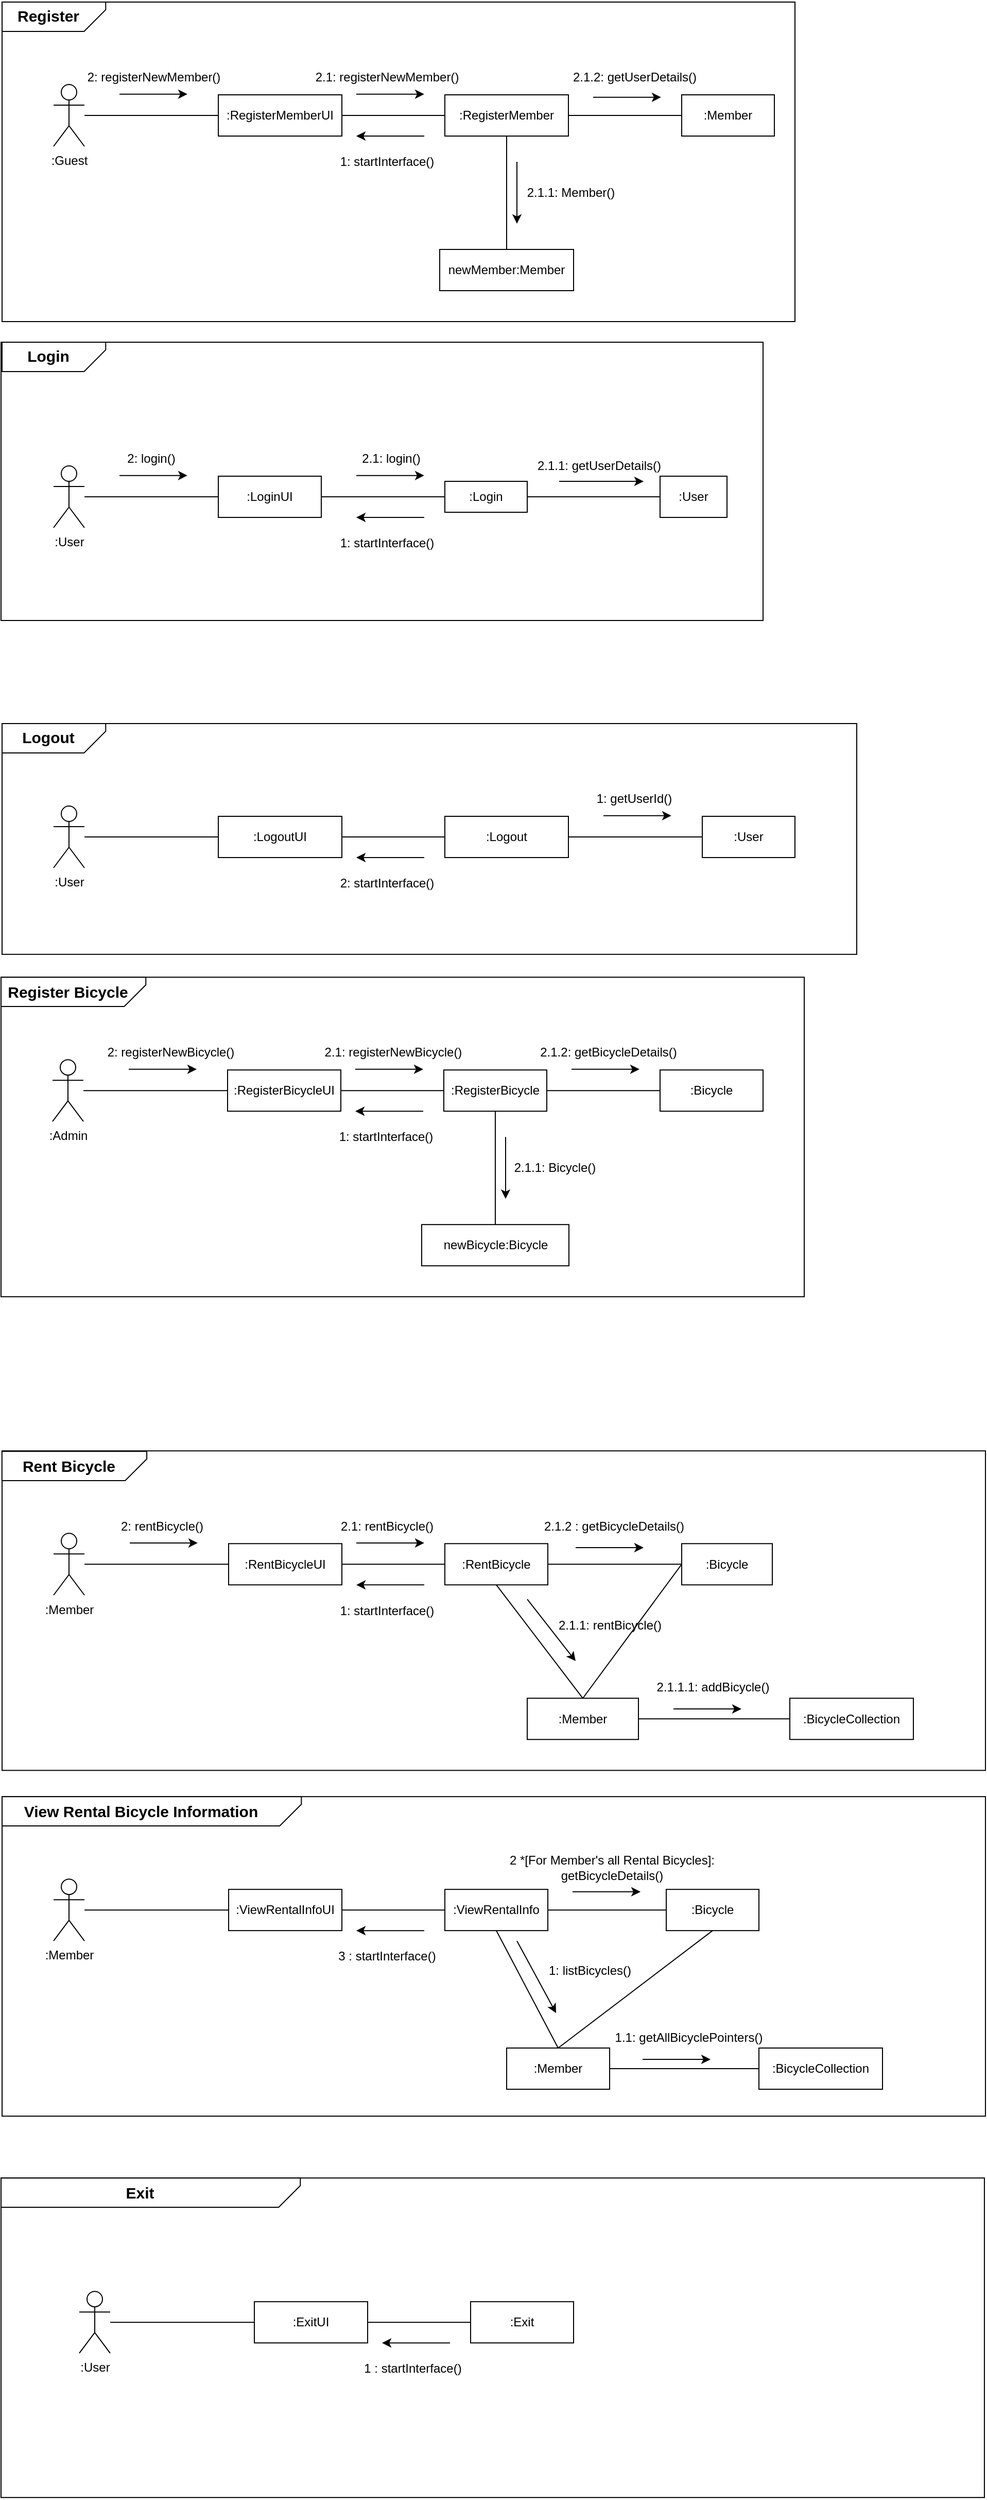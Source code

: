 <mxfile version="26.2.15">
  <diagram name="페이지-1" id="n28g4y-OUyf410SFKT3C">
    <mxGraphModel dx="1143" dy="706" grid="1" gridSize="10" guides="1" tooltips="1" connect="1" arrows="1" fold="1" page="1" pageScale="1" pageWidth="1000" pageHeight="700" math="0" shadow="0">
      <root>
        <mxCell id="0" />
        <mxCell id="1" parent="0" />
        <mxCell id="VfWwHx3MwapYfcLZFJRd-1" value="" style="rounded=0;whiteSpace=wrap;html=1;" parent="1" vertex="1">
          <mxGeometry x="15.01" y="10" width="770" height="310" as="geometry" />
        </mxCell>
        <mxCell id="VfWwHx3MwapYfcLZFJRd-2" value=":Guest" style="shape=umlActor;verticalLabelPosition=bottom;verticalAlign=top;html=1;outlineConnect=0;" parent="1" vertex="1">
          <mxGeometry x="65.01" y="90" width="30" height="60" as="geometry" />
        </mxCell>
        <mxCell id="VfWwHx3MwapYfcLZFJRd-3" value=":RegisterMemberUI" style="rounded=0;whiteSpace=wrap;html=1;" parent="1" vertex="1">
          <mxGeometry x="225.01" y="100" width="120" height="40" as="geometry" />
        </mxCell>
        <mxCell id="VfWwHx3MwapYfcLZFJRd-4" value=":RegisterMember" style="rounded=0;whiteSpace=wrap;html=1;" parent="1" vertex="1">
          <mxGeometry x="445.01" y="100" width="120" height="40" as="geometry" />
        </mxCell>
        <mxCell id="VfWwHx3MwapYfcLZFJRd-5" value="" style="endArrow=none;html=1;rounded=0;exitX=1;exitY=0.5;exitDx=0;exitDy=0;entryX=0;entryY=0.5;entryDx=0;entryDy=0;" parent="1" source="VfWwHx3MwapYfcLZFJRd-3" target="VfWwHx3MwapYfcLZFJRd-4" edge="1">
          <mxGeometry width="50" height="50" relative="1" as="geometry">
            <mxPoint x="385.01" y="170" as="sourcePoint" />
            <mxPoint x="435.01" y="120" as="targetPoint" />
          </mxGeometry>
        </mxCell>
        <mxCell id="VfWwHx3MwapYfcLZFJRd-6" value="" style="endArrow=none;html=1;rounded=0;entryX=0;entryY=0.5;entryDx=0;entryDy=0;" parent="1" source="VfWwHx3MwapYfcLZFJRd-2" target="VfWwHx3MwapYfcLZFJRd-3" edge="1">
          <mxGeometry width="50" height="50" relative="1" as="geometry">
            <mxPoint x="385.01" y="170" as="sourcePoint" />
            <mxPoint x="435.01" y="120" as="targetPoint" />
          </mxGeometry>
        </mxCell>
        <mxCell id="VfWwHx3MwapYfcLZFJRd-7" value=":Member" style="rounded=0;whiteSpace=wrap;html=1;" parent="1" vertex="1">
          <mxGeometry x="675.01" y="100" width="90" height="40" as="geometry" />
        </mxCell>
        <mxCell id="VfWwHx3MwapYfcLZFJRd-8" value="" style="endArrow=none;html=1;rounded=0;entryX=0.5;entryY=1;entryDx=0;entryDy=0;exitX=0.5;exitY=0;exitDx=0;exitDy=0;" parent="1" source="VfWwHx3MwapYfcLZFJRd-14" target="VfWwHx3MwapYfcLZFJRd-4" edge="1">
          <mxGeometry width="50" height="50" relative="1" as="geometry">
            <mxPoint x="615.01" y="250" as="sourcePoint" />
            <mxPoint x="445.01" y="120" as="targetPoint" />
          </mxGeometry>
        </mxCell>
        <mxCell id="VfWwHx3MwapYfcLZFJRd-9" value="" style="endArrow=classic;html=1;rounded=0;" parent="1" edge="1">
          <mxGeometry width="50" height="50" relative="1" as="geometry">
            <mxPoint x="425.01" y="140" as="sourcePoint" />
            <mxPoint x="359.01" y="140" as="targetPoint" />
          </mxGeometry>
        </mxCell>
        <mxCell id="VfWwHx3MwapYfcLZFJRd-10" value="" style="group" parent="1" vertex="1" connectable="0">
          <mxGeometry x="15.015" y="30.005" width="167.5" height="82.82" as="geometry" />
        </mxCell>
        <mxCell id="VfWwHx3MwapYfcLZFJRd-11" value="" style="shape=card;whiteSpace=wrap;html=1;rotation=90;direction=south;size=21;" parent="VfWwHx3MwapYfcLZFJRd-10" vertex="1">
          <mxGeometry x="36.09" y="-56.09" width="28.44" height="100.64" as="geometry" />
        </mxCell>
        <mxCell id="VfWwHx3MwapYfcLZFJRd-12" value="&lt;font style=&quot;font-size: 15px;&quot;&gt;&lt;b&gt;Register&lt;/b&gt;&lt;/font&gt;" style="text;html=1;align=center;verticalAlign=middle;whiteSpace=wrap;rounded=0;" parent="VfWwHx3MwapYfcLZFJRd-10" vertex="1">
          <mxGeometry x="0.005" y="-21.995" width="90" height="30" as="geometry" />
        </mxCell>
        <mxCell id="VfWwHx3MwapYfcLZFJRd-13" value="1: startInterface()" style="text;html=1;align=center;verticalAlign=middle;whiteSpace=wrap;rounded=0;" parent="1" vertex="1">
          <mxGeometry x="329.01" y="150" width="120" height="30" as="geometry" />
        </mxCell>
        <mxCell id="VfWwHx3MwapYfcLZFJRd-14" value="newMember:Member" style="rounded=0;whiteSpace=wrap;html=1;" parent="1" vertex="1">
          <mxGeometry x="440.01" y="250" width="130" height="40" as="geometry" />
        </mxCell>
        <mxCell id="VfWwHx3MwapYfcLZFJRd-15" value="" style="endArrow=classic;html=1;rounded=0;" parent="1" edge="1">
          <mxGeometry width="50" height="50" relative="1" as="geometry">
            <mxPoint x="359.01" y="99.33" as="sourcePoint" />
            <mxPoint x="425.01" y="99.33" as="targetPoint" />
          </mxGeometry>
        </mxCell>
        <mxCell id="VfWwHx3MwapYfcLZFJRd-16" value="" style="endArrow=classic;html=1;rounded=0;" parent="1" edge="1">
          <mxGeometry width="50" height="50" relative="1" as="geometry">
            <mxPoint x="129.01" y="99.33" as="sourcePoint" />
            <mxPoint x="195.01" y="99.33" as="targetPoint" />
          </mxGeometry>
        </mxCell>
        <mxCell id="VfWwHx3MwapYfcLZFJRd-17" value="2: registerNewMember()" style="text;html=1;align=center;verticalAlign=middle;whiteSpace=wrap;rounded=0;" parent="1" vertex="1">
          <mxGeometry x="95.01" y="68" width="134.99" height="30" as="geometry" />
        </mxCell>
        <mxCell id="VfWwHx3MwapYfcLZFJRd-18" value="2.1.1: Member()" style="text;html=1;align=center;verticalAlign=middle;whiteSpace=wrap;rounded=0;" parent="1" vertex="1">
          <mxGeometry x="505.01" y="180" width="125" height="30" as="geometry" />
        </mxCell>
        <mxCell id="VfWwHx3MwapYfcLZFJRd-19" value="2.1: registerNewMember()" style="text;html=1;align=center;verticalAlign=middle;whiteSpace=wrap;rounded=0;" parent="1" vertex="1">
          <mxGeometry x="316.01" y="68" width="146" height="30" as="geometry" />
        </mxCell>
        <mxCell id="VfWwHx3MwapYfcLZFJRd-20" value="" style="endArrow=classic;html=1;rounded=0;" parent="1" edge="1">
          <mxGeometry width="50" height="50" relative="1" as="geometry">
            <mxPoint x="515.01" y="165" as="sourcePoint" />
            <mxPoint x="515.01" y="225" as="targetPoint" />
          </mxGeometry>
        </mxCell>
        <mxCell id="VfWwHx3MwapYfcLZFJRd-21" value="" style="endArrow=none;html=1;rounded=0;entryX=0;entryY=0.5;entryDx=0;entryDy=0;exitX=1;exitY=0.5;exitDx=0;exitDy=0;" parent="1" source="VfWwHx3MwapYfcLZFJRd-4" target="VfWwHx3MwapYfcLZFJRd-7" edge="1">
          <mxGeometry width="50" height="50" relative="1" as="geometry">
            <mxPoint x="565.01" y="140" as="sourcePoint" />
            <mxPoint x="615.01" y="90" as="targetPoint" />
          </mxGeometry>
        </mxCell>
        <mxCell id="VfWwHx3MwapYfcLZFJRd-22" value="" style="endArrow=classic;html=1;rounded=0;" parent="1" edge="1">
          <mxGeometry width="50" height="50" relative="1" as="geometry">
            <mxPoint x="589.01" y="102.33" as="sourcePoint" />
            <mxPoint x="655.01" y="102.33" as="targetPoint" />
          </mxGeometry>
        </mxCell>
        <mxCell id="VfWwHx3MwapYfcLZFJRd-23" value="2.1.2: getUserDetails()" style="text;html=1;align=center;verticalAlign=middle;whiteSpace=wrap;rounded=0;" parent="1" vertex="1">
          <mxGeometry x="535.01" y="68" width="189" height="30" as="geometry" />
        </mxCell>
        <mxCell id="VfWwHx3MwapYfcLZFJRd-24" value="" style="rounded=0;whiteSpace=wrap;html=1;" parent="1" vertex="1">
          <mxGeometry x="14" y="340" width="740" height="270" as="geometry" />
        </mxCell>
        <mxCell id="VfWwHx3MwapYfcLZFJRd-25" value=":User" style="shape=umlActor;verticalLabelPosition=bottom;verticalAlign=top;html=1;outlineConnect=0;" parent="1" vertex="1">
          <mxGeometry x="65" y="459.995" width="30" height="60" as="geometry" />
        </mxCell>
        <mxCell id="VfWwHx3MwapYfcLZFJRd-26" value=":Login&lt;span style=&quot;background-color: transparent; color: light-dark(rgb(0, 0, 0), rgb(255, 255, 255));&quot;&gt;UI&lt;/span&gt;" style="rounded=0;whiteSpace=wrap;html=1;" parent="1" vertex="1">
          <mxGeometry x="225" y="470" width="100" height="40" as="geometry" />
        </mxCell>
        <mxCell id="VfWwHx3MwapYfcLZFJRd-27" value=":Login" style="rounded=0;whiteSpace=wrap;html=1;" parent="1" vertex="1">
          <mxGeometry x="445" y="475" width="80" height="30" as="geometry" />
        </mxCell>
        <mxCell id="VfWwHx3MwapYfcLZFJRd-28" value="" style="endArrow=none;html=1;rounded=0;exitX=1;exitY=0.5;exitDx=0;exitDy=0;entryX=0;entryY=0.5;entryDx=0;entryDy=0;" parent="1" source="VfWwHx3MwapYfcLZFJRd-26" target="VfWwHx3MwapYfcLZFJRd-27" edge="1">
          <mxGeometry width="50" height="50" relative="1" as="geometry">
            <mxPoint x="385" y="539.995" as="sourcePoint" />
            <mxPoint x="435" y="489.995" as="targetPoint" />
          </mxGeometry>
        </mxCell>
        <mxCell id="VfWwHx3MwapYfcLZFJRd-29" value="" style="endArrow=none;html=1;rounded=0;entryX=0;entryY=0.5;entryDx=0;entryDy=0;" parent="1" source="VfWwHx3MwapYfcLZFJRd-25" target="VfWwHx3MwapYfcLZFJRd-26" edge="1">
          <mxGeometry width="50" height="50" relative="1" as="geometry">
            <mxPoint x="385" y="539.995" as="sourcePoint" />
            <mxPoint x="435" y="489.995" as="targetPoint" />
          </mxGeometry>
        </mxCell>
        <mxCell id="VfWwHx3MwapYfcLZFJRd-30" value="" style="endArrow=none;html=1;rounded=0;entryX=1;entryY=0.5;entryDx=0;entryDy=0;exitX=0;exitY=0.5;exitDx=0;exitDy=0;" parent="1" source="VfWwHx3MwapYfcLZFJRd-40" target="VfWwHx3MwapYfcLZFJRd-27" edge="1">
          <mxGeometry width="50" height="50" relative="1" as="geometry">
            <mxPoint x="665" y="490.005" as="sourcePoint" />
            <mxPoint x="445" y="489.995" as="targetPoint" />
          </mxGeometry>
        </mxCell>
        <mxCell id="VfWwHx3MwapYfcLZFJRd-31" value="" style="endArrow=classic;html=1;rounded=0;" parent="1" edge="1">
          <mxGeometry width="50" height="50" relative="1" as="geometry">
            <mxPoint x="425" y="509.995" as="sourcePoint" />
            <mxPoint x="359" y="509.995" as="targetPoint" />
          </mxGeometry>
        </mxCell>
        <mxCell id="VfWwHx3MwapYfcLZFJRd-32" value="" style="group" parent="1" vertex="1" connectable="0">
          <mxGeometry x="15.005" y="400" width="167.5" height="82.82" as="geometry" />
        </mxCell>
        <mxCell id="VfWwHx3MwapYfcLZFJRd-33" value="" style="shape=card;whiteSpace=wrap;html=1;rotation=90;direction=south;size=21;" parent="VfWwHx3MwapYfcLZFJRd-32" vertex="1">
          <mxGeometry x="36.09" y="-96.09" width="28.44" height="100.64" as="geometry" />
        </mxCell>
        <mxCell id="VfWwHx3MwapYfcLZFJRd-34" value="&lt;font style=&quot;font-size: 15px;&quot;&gt;&lt;b&gt;Login&lt;/b&gt;&lt;/font&gt;" style="text;html=1;align=center;verticalAlign=middle;whiteSpace=wrap;rounded=0;" parent="VfWwHx3MwapYfcLZFJRd-32" vertex="1">
          <mxGeometry x="0.005" y="-61.995" width="90" height="30" as="geometry" />
        </mxCell>
        <mxCell id="VfWwHx3MwapYfcLZFJRd-35" value="1: startInterface()" style="text;html=1;align=center;verticalAlign=middle;whiteSpace=wrap;rounded=0;" parent="1" vertex="1">
          <mxGeometry x="329" y="519.995" width="120" height="30" as="geometry" />
        </mxCell>
        <mxCell id="VfWwHx3MwapYfcLZFJRd-36" value="" style="endArrow=classic;html=1;rounded=0;" parent="1" edge="1">
          <mxGeometry width="50" height="50" relative="1" as="geometry">
            <mxPoint x="359" y="469.325" as="sourcePoint" />
            <mxPoint x="425" y="469.325" as="targetPoint" />
          </mxGeometry>
        </mxCell>
        <mxCell id="VfWwHx3MwapYfcLZFJRd-37" value="" style="endArrow=classic;html=1;rounded=0;" parent="1" edge="1">
          <mxGeometry width="50" height="50" relative="1" as="geometry">
            <mxPoint x="129" y="469.325" as="sourcePoint" />
            <mxPoint x="195" y="469.325" as="targetPoint" />
          </mxGeometry>
        </mxCell>
        <mxCell id="VfWwHx3MwapYfcLZFJRd-38" value="2: login&lt;span style=&quot;background-color: transparent; color: light-dark(rgb(0, 0, 0), rgb(255, 255, 255));&quot;&gt;()&lt;/span&gt;" style="text;html=1;align=center;verticalAlign=middle;whiteSpace=wrap;rounded=0;" parent="1" vertex="1">
          <mxGeometry x="95" y="437.995" width="130" height="30" as="geometry" />
        </mxCell>
        <mxCell id="VfWwHx3MwapYfcLZFJRd-39" value="2.1: login()" style="text;html=1;align=center;verticalAlign=middle;whiteSpace=wrap;rounded=0;" parent="1" vertex="1">
          <mxGeometry x="320" y="437.995" width="146" height="30" as="geometry" />
        </mxCell>
        <mxCell id="VfWwHx3MwapYfcLZFJRd-40" value=":User" style="rounded=0;whiteSpace=wrap;html=1;" parent="1" vertex="1">
          <mxGeometry x="654" y="470.01" width="65" height="40" as="geometry" />
        </mxCell>
        <mxCell id="VfWwHx3MwapYfcLZFJRd-41" value="" style="endArrow=classic;html=1;rounded=0;" parent="1" edge="1">
          <mxGeometry width="50" height="50" relative="1" as="geometry">
            <mxPoint x="556" y="475" as="sourcePoint" />
            <mxPoint x="638" y="475" as="targetPoint" />
          </mxGeometry>
        </mxCell>
        <mxCell id="VfWwHx3MwapYfcLZFJRd-42" value="2.1.1: getUserDetails()" style="text;html=1;align=center;verticalAlign=middle;whiteSpace=wrap;rounded=0;" parent="1" vertex="1">
          <mxGeometry x="525" y="445" width="140" height="30" as="geometry" />
        </mxCell>
        <mxCell id="VfWwHx3MwapYfcLZFJRd-43" value="" style="rounded=0;whiteSpace=wrap;html=1;" parent="1" vertex="1">
          <mxGeometry x="15" y="710" width="830" height="223.91" as="geometry" />
        </mxCell>
        <mxCell id="VfWwHx3MwapYfcLZFJRd-44" value=":User" style="shape=umlActor;verticalLabelPosition=bottom;verticalAlign=top;html=1;outlineConnect=0;" parent="1" vertex="1">
          <mxGeometry x="65" y="789.995" width="30" height="60" as="geometry" />
        </mxCell>
        <mxCell id="VfWwHx3MwapYfcLZFJRd-45" value=":LogoutUI" style="rounded=0;whiteSpace=wrap;html=1;" parent="1" vertex="1">
          <mxGeometry x="225" y="799.995" width="120" height="40" as="geometry" />
        </mxCell>
        <mxCell id="VfWwHx3MwapYfcLZFJRd-46" value=":Logout" style="rounded=0;whiteSpace=wrap;html=1;" parent="1" vertex="1">
          <mxGeometry x="445" y="799.995" width="120" height="40" as="geometry" />
        </mxCell>
        <mxCell id="VfWwHx3MwapYfcLZFJRd-47" value="" style="endArrow=none;html=1;rounded=0;exitX=1;exitY=0.5;exitDx=0;exitDy=0;entryX=0;entryY=0.5;entryDx=0;entryDy=0;" parent="1" source="VfWwHx3MwapYfcLZFJRd-45" target="VfWwHx3MwapYfcLZFJRd-46" edge="1">
          <mxGeometry width="50" height="50" relative="1" as="geometry">
            <mxPoint x="385" y="869.995" as="sourcePoint" />
            <mxPoint x="435" y="819.995" as="targetPoint" />
          </mxGeometry>
        </mxCell>
        <mxCell id="VfWwHx3MwapYfcLZFJRd-48" value="" style="endArrow=none;html=1;rounded=0;entryX=0;entryY=0.5;entryDx=0;entryDy=0;" parent="1" source="VfWwHx3MwapYfcLZFJRd-44" target="VfWwHx3MwapYfcLZFJRd-45" edge="1">
          <mxGeometry width="50" height="50" relative="1" as="geometry">
            <mxPoint x="385" y="869.995" as="sourcePoint" />
            <mxPoint x="435" y="819.995" as="targetPoint" />
          </mxGeometry>
        </mxCell>
        <mxCell id="VfWwHx3MwapYfcLZFJRd-49" value=":User" style="rounded=0;whiteSpace=wrap;html=1;" parent="1" vertex="1">
          <mxGeometry x="695" y="799.995" width="90" height="40" as="geometry" />
        </mxCell>
        <mxCell id="VfWwHx3MwapYfcLZFJRd-50" value="" style="endArrow=none;html=1;rounded=0;entryX=1;entryY=0.5;entryDx=0;entryDy=0;exitX=0;exitY=0.5;exitDx=0;exitDy=0;" parent="1" source="VfWwHx3MwapYfcLZFJRd-49" target="VfWwHx3MwapYfcLZFJRd-46" edge="1">
          <mxGeometry width="50" height="50" relative="1" as="geometry">
            <mxPoint x="615" y="949.995" as="sourcePoint" />
            <mxPoint x="445" y="819.995" as="targetPoint" />
          </mxGeometry>
        </mxCell>
        <mxCell id="VfWwHx3MwapYfcLZFJRd-51" value="" style="endArrow=classic;html=1;rounded=0;" parent="1" edge="1">
          <mxGeometry width="50" height="50" relative="1" as="geometry">
            <mxPoint x="425" y="839.995" as="sourcePoint" />
            <mxPoint x="359" y="839.995" as="targetPoint" />
          </mxGeometry>
        </mxCell>
        <mxCell id="VfWwHx3MwapYfcLZFJRd-52" value="" style="group" parent="1" vertex="1" connectable="0">
          <mxGeometry x="15.005" y="730" width="167.5" height="82.82" as="geometry" />
        </mxCell>
        <mxCell id="VfWwHx3MwapYfcLZFJRd-53" value="" style="shape=card;whiteSpace=wrap;html=1;rotation=90;direction=south;size=21;" parent="VfWwHx3MwapYfcLZFJRd-52" vertex="1">
          <mxGeometry x="36.09" y="-56.09" width="28.44" height="100.64" as="geometry" />
        </mxCell>
        <mxCell id="VfWwHx3MwapYfcLZFJRd-54" value="&lt;span style=&quot;font-size: 15px;&quot;&gt;&lt;b&gt;Logout&lt;/b&gt;&lt;/span&gt;" style="text;html=1;align=center;verticalAlign=middle;whiteSpace=wrap;rounded=0;" parent="VfWwHx3MwapYfcLZFJRd-52" vertex="1">
          <mxGeometry x="0.005" y="-21.995" width="90" height="30" as="geometry" />
        </mxCell>
        <mxCell id="VfWwHx3MwapYfcLZFJRd-55" value="2: startInterface()" style="text;html=1;align=center;verticalAlign=middle;whiteSpace=wrap;rounded=0;" parent="1" vertex="1">
          <mxGeometry x="329" y="849.995" width="120" height="30" as="geometry" />
        </mxCell>
        <mxCell id="VfWwHx3MwapYfcLZFJRd-60" value="" style="endArrow=classic;html=1;rounded=0;" parent="1" edge="1">
          <mxGeometry width="50" height="50" relative="1" as="geometry">
            <mxPoint x="599" y="799.325" as="sourcePoint" />
            <mxPoint x="665" y="799.325" as="targetPoint" />
          </mxGeometry>
        </mxCell>
        <mxCell id="VfWwHx3MwapYfcLZFJRd-61" value="1: getUserId()" style="text;html=1;align=center;verticalAlign=middle;whiteSpace=wrap;rounded=0;" parent="1" vertex="1">
          <mxGeometry x="556" y="767.995" width="146" height="30" as="geometry" />
        </mxCell>
        <mxCell id="VfWwHx3MwapYfcLZFJRd-76" value="" style="rounded=0;whiteSpace=wrap;html=1;" parent="1" vertex="1">
          <mxGeometry x="14.0" y="956.09" width="780" height="310" as="geometry" />
        </mxCell>
        <mxCell id="VfWwHx3MwapYfcLZFJRd-77" value=":Admin" style="shape=umlActor;verticalLabelPosition=bottom;verticalAlign=top;html=1;outlineConnect=0;" parent="1" vertex="1">
          <mxGeometry x="64.0" y="1036.085" width="30" height="60" as="geometry" />
        </mxCell>
        <mxCell id="VfWwHx3MwapYfcLZFJRd-78" value=":RegisterBicycleUI" style="rounded=0;whiteSpace=wrap;html=1;" parent="1" vertex="1">
          <mxGeometry x="234.0" y="1046.085" width="110" height="40" as="geometry" />
        </mxCell>
        <mxCell id="VfWwHx3MwapYfcLZFJRd-79" value=":RegisterBicycle" style="rounded=0;whiteSpace=wrap;html=1;" parent="1" vertex="1">
          <mxGeometry x="444" y="1046.09" width="100" height="40" as="geometry" />
        </mxCell>
        <mxCell id="VfWwHx3MwapYfcLZFJRd-80" value="" style="endArrow=none;html=1;rounded=0;exitX=1;exitY=0.5;exitDx=0;exitDy=0;entryX=0;entryY=0.5;entryDx=0;entryDy=0;" parent="1" source="VfWwHx3MwapYfcLZFJRd-78" target="VfWwHx3MwapYfcLZFJRd-79" edge="1">
          <mxGeometry width="50" height="50" relative="1" as="geometry">
            <mxPoint x="384" y="1116.085" as="sourcePoint" />
            <mxPoint x="434" y="1066.085" as="targetPoint" />
          </mxGeometry>
        </mxCell>
        <mxCell id="VfWwHx3MwapYfcLZFJRd-81" value="" style="endArrow=none;html=1;rounded=0;entryX=0;entryY=0.5;entryDx=0;entryDy=0;" parent="1" source="VfWwHx3MwapYfcLZFJRd-77" target="VfWwHx3MwapYfcLZFJRd-78" edge="1">
          <mxGeometry width="50" height="50" relative="1" as="geometry">
            <mxPoint x="384" y="1116.085" as="sourcePoint" />
            <mxPoint x="434" y="1066.085" as="targetPoint" />
          </mxGeometry>
        </mxCell>
        <mxCell id="VfWwHx3MwapYfcLZFJRd-82" value="" style="endArrow=none;html=1;rounded=0;entryX=1;entryY=0.5;entryDx=0;entryDy=0;exitX=0;exitY=0.5;exitDx=0;exitDy=0;" parent="1" source="VfWwHx3MwapYfcLZFJRd-94" target="VfWwHx3MwapYfcLZFJRd-79" edge="1">
          <mxGeometry width="50" height="50" relative="1" as="geometry">
            <mxPoint x="651" y="1066.09" as="sourcePoint" />
            <mxPoint x="444" y="1066.085" as="targetPoint" />
          </mxGeometry>
        </mxCell>
        <mxCell id="VfWwHx3MwapYfcLZFJRd-83" value="" style="endArrow=classic;html=1;rounded=0;" parent="1" edge="1">
          <mxGeometry width="50" height="50" relative="1" as="geometry">
            <mxPoint x="424" y="1086.085" as="sourcePoint" />
            <mxPoint x="358" y="1086.085" as="targetPoint" />
          </mxGeometry>
        </mxCell>
        <mxCell id="VfWwHx3MwapYfcLZFJRd-84" value="" style="shape=card;whiteSpace=wrap;html=1;rotation=90;direction=south;size=21;" parent="1" vertex="1">
          <mxGeometry x="70.1" y="900" width="28.44" height="140.64" as="geometry" />
        </mxCell>
        <mxCell id="VfWwHx3MwapYfcLZFJRd-85" value="&lt;span style=&quot;font-size: 15px;&quot;&gt;&lt;b&gt;Register Bicycle&lt;/b&gt;&lt;/span&gt;" style="text;html=1;align=center;verticalAlign=middle;whiteSpace=wrap;rounded=0;" parent="1" vertex="1">
          <mxGeometry x="19.0" y="955.32" width="120" height="30" as="geometry" />
        </mxCell>
        <mxCell id="VfWwHx3MwapYfcLZFJRd-86" value="1: startInterface()" style="text;html=1;align=center;verticalAlign=middle;whiteSpace=wrap;rounded=0;" parent="1" vertex="1">
          <mxGeometry x="328" y="1096.085" width="120" height="30" as="geometry" />
        </mxCell>
        <mxCell id="VfWwHx3MwapYfcLZFJRd-87" value="newBicycle:Bicycle" style="rounded=0;whiteSpace=wrap;html=1;" parent="1" vertex="1">
          <mxGeometry x="422.5" y="1196.09" width="143" height="40" as="geometry" />
        </mxCell>
        <mxCell id="VfWwHx3MwapYfcLZFJRd-88" value="" style="endArrow=classic;html=1;rounded=0;" parent="1" edge="1">
          <mxGeometry width="50" height="50" relative="1" as="geometry">
            <mxPoint x="358" y="1045.415" as="sourcePoint" />
            <mxPoint x="424" y="1045.415" as="targetPoint" />
          </mxGeometry>
        </mxCell>
        <mxCell id="VfWwHx3MwapYfcLZFJRd-89" value="" style="endArrow=classic;html=1;rounded=0;" parent="1" edge="1">
          <mxGeometry width="50" height="50" relative="1" as="geometry">
            <mxPoint x="138.0" y="1045.415" as="sourcePoint" />
            <mxPoint x="204.0" y="1045.415" as="targetPoint" />
          </mxGeometry>
        </mxCell>
        <mxCell id="VfWwHx3MwapYfcLZFJRd-90" value="2: registerNewBicycle()" style="text;html=1;align=center;verticalAlign=middle;whiteSpace=wrap;rounded=0;" parent="1" vertex="1">
          <mxGeometry x="114" y="1014.09" width="130" height="30" as="geometry" />
        </mxCell>
        <mxCell id="VfWwHx3MwapYfcLZFJRd-91" value="2.1.1: Bicycle()" style="text;html=1;align=center;verticalAlign=middle;whiteSpace=wrap;rounded=0;" parent="1" vertex="1">
          <mxGeometry x="504" y="1126.085" width="96" height="30" as="geometry" />
        </mxCell>
        <mxCell id="VfWwHx3MwapYfcLZFJRd-92" value="2.1: registerNewBicycle&lt;span style=&quot;background-color: transparent; color: light-dark(rgb(0, 0, 0), rgb(255, 255, 255));&quot;&gt;()&lt;/span&gt;" style="text;html=1;align=center;verticalAlign=middle;whiteSpace=wrap;rounded=0;" parent="1" vertex="1">
          <mxGeometry x="322" y="1014.085" width="146" height="30" as="geometry" />
        </mxCell>
        <mxCell id="VfWwHx3MwapYfcLZFJRd-93" value="" style="endArrow=classic;html=1;rounded=0;" parent="1" edge="1">
          <mxGeometry width="50" height="50" relative="1" as="geometry">
            <mxPoint x="504" y="1111.085" as="sourcePoint" />
            <mxPoint x="504" y="1171.085" as="targetPoint" />
          </mxGeometry>
        </mxCell>
        <mxCell id="VfWwHx3MwapYfcLZFJRd-94" value=":Bicycle" style="rounded=0;whiteSpace=wrap;html=1;" parent="1" vertex="1">
          <mxGeometry x="654" y="1046.09" width="100" height="40" as="geometry" />
        </mxCell>
        <mxCell id="VfWwHx3MwapYfcLZFJRd-95" value="" style="endArrow=none;html=1;rounded=0;entryX=0.5;entryY=1;entryDx=0;entryDy=0;exitX=0.5;exitY=0;exitDx=0;exitDy=0;" parent="1" source="VfWwHx3MwapYfcLZFJRd-87" target="VfWwHx3MwapYfcLZFJRd-79" edge="1">
          <mxGeometry width="50" height="50" relative="1" as="geometry">
            <mxPoint x="394" y="1230" as="sourcePoint" />
            <mxPoint x="444" y="1180" as="targetPoint" />
          </mxGeometry>
        </mxCell>
        <mxCell id="VfWwHx3MwapYfcLZFJRd-96" value="" style="endArrow=classic;html=1;rounded=0;" parent="1" edge="1">
          <mxGeometry width="50" height="50" relative="1" as="geometry">
            <mxPoint x="568" y="1045.415" as="sourcePoint" />
            <mxPoint x="634" y="1045.415" as="targetPoint" />
          </mxGeometry>
        </mxCell>
        <mxCell id="VfWwHx3MwapYfcLZFJRd-97" value="2.1.2: getBicycleDetails&lt;span style=&quot;background-color: transparent; color: light-dark(rgb(0, 0, 0), rgb(255, 255, 255));&quot;&gt;()&lt;/span&gt;" style="text;html=1;align=center;verticalAlign=middle;whiteSpace=wrap;rounded=0;" parent="1" vertex="1">
          <mxGeometry x="531" y="1014.085" width="146" height="30" as="geometry" />
        </mxCell>
        <mxCell id="VfWwHx3MwapYfcLZFJRd-98" value="" style="rounded=0;whiteSpace=wrap;html=1;" parent="1" vertex="1">
          <mxGeometry x="15.01" y="1415.64" width="954.99" height="310" as="geometry" />
        </mxCell>
        <mxCell id="VfWwHx3MwapYfcLZFJRd-99" value=":Member" style="shape=umlActor;verticalLabelPosition=bottom;verticalAlign=top;html=1;outlineConnect=0;" parent="1" vertex="1">
          <mxGeometry x="65.01" y="1495.635" width="30" height="60" as="geometry" />
        </mxCell>
        <mxCell id="VfWwHx3MwapYfcLZFJRd-100" value=":RentBicycleUI" style="rounded=0;whiteSpace=wrap;html=1;" parent="1" vertex="1">
          <mxGeometry x="235.01" y="1505.635" width="110" height="40" as="geometry" />
        </mxCell>
        <mxCell id="VfWwHx3MwapYfcLZFJRd-101" value=":RentBicycle" style="rounded=0;whiteSpace=wrap;html=1;" parent="1" vertex="1">
          <mxGeometry x="445.01" y="1505.635" width="100" height="40" as="geometry" />
        </mxCell>
        <mxCell id="VfWwHx3MwapYfcLZFJRd-102" value="" style="endArrow=none;html=1;rounded=0;exitX=1;exitY=0.5;exitDx=0;exitDy=0;entryX=0;entryY=0.5;entryDx=0;entryDy=0;" parent="1" source="VfWwHx3MwapYfcLZFJRd-100" target="VfWwHx3MwapYfcLZFJRd-101" edge="1">
          <mxGeometry width="50" height="50" relative="1" as="geometry">
            <mxPoint x="385.01" y="1575.635" as="sourcePoint" />
            <mxPoint x="435.01" y="1525.635" as="targetPoint" />
          </mxGeometry>
        </mxCell>
        <mxCell id="VfWwHx3MwapYfcLZFJRd-103" value="" style="endArrow=none;html=1;rounded=0;entryX=0;entryY=0.5;entryDx=0;entryDy=0;" parent="1" source="VfWwHx3MwapYfcLZFJRd-99" target="VfWwHx3MwapYfcLZFJRd-100" edge="1">
          <mxGeometry width="50" height="50" relative="1" as="geometry">
            <mxPoint x="385.01" y="1575.635" as="sourcePoint" />
            <mxPoint x="435.01" y="1525.635" as="targetPoint" />
          </mxGeometry>
        </mxCell>
        <mxCell id="VfWwHx3MwapYfcLZFJRd-104" value=":Member" style="rounded=0;whiteSpace=wrap;html=1;" parent="1" vertex="1">
          <mxGeometry x="525.01" y="1655.64" width="108" height="40" as="geometry" />
        </mxCell>
        <mxCell id="VfWwHx3MwapYfcLZFJRd-105" value="" style="endArrow=classic;html=1;rounded=0;" parent="1" edge="1">
          <mxGeometry width="50" height="50" relative="1" as="geometry">
            <mxPoint x="425.01" y="1545.635" as="sourcePoint" />
            <mxPoint x="359.01" y="1545.635" as="targetPoint" />
          </mxGeometry>
        </mxCell>
        <mxCell id="VfWwHx3MwapYfcLZFJRd-106" value="1: startInterface()" style="text;html=1;align=center;verticalAlign=middle;whiteSpace=wrap;rounded=0;" parent="1" vertex="1">
          <mxGeometry x="329.01" y="1555.635" width="120" height="30" as="geometry" />
        </mxCell>
        <mxCell id="VfWwHx3MwapYfcLZFJRd-107" value=":Bicycle" style="rounded=0;whiteSpace=wrap;html=1;" parent="1" vertex="1">
          <mxGeometry x="675.01" y="1505.64" width="88" height="40" as="geometry" />
        </mxCell>
        <mxCell id="VfWwHx3MwapYfcLZFJRd-108" value="" style="endArrow=classic;html=1;rounded=0;" parent="1" edge="1">
          <mxGeometry width="50" height="50" relative="1" as="geometry">
            <mxPoint x="359.01" y="1504.965" as="sourcePoint" />
            <mxPoint x="425.01" y="1504.965" as="targetPoint" />
          </mxGeometry>
        </mxCell>
        <mxCell id="VfWwHx3MwapYfcLZFJRd-109" value="" style="endArrow=classic;html=1;rounded=0;" parent="1" edge="1">
          <mxGeometry width="50" height="50" relative="1" as="geometry">
            <mxPoint x="139.01" y="1504.965" as="sourcePoint" />
            <mxPoint x="205.01" y="1504.965" as="targetPoint" />
          </mxGeometry>
        </mxCell>
        <mxCell id="VfWwHx3MwapYfcLZFJRd-110" value="2: rentBicycle()" style="text;html=1;align=center;verticalAlign=middle;whiteSpace=wrap;rounded=0;" parent="1" vertex="1">
          <mxGeometry x="115.01" y="1473.635" width="111" height="30" as="geometry" />
        </mxCell>
        <mxCell id="VfWwHx3MwapYfcLZFJRd-111" value="2.1.2 : getBicycleDetails()" style="text;html=1;align=center;verticalAlign=middle;whiteSpace=wrap;rounded=0;" parent="1" vertex="1">
          <mxGeometry x="534.01" y="1473.64" width="151" height="30" as="geometry" />
        </mxCell>
        <mxCell id="VfWwHx3MwapYfcLZFJRd-112" value="2.1: rentBicycle()" style="text;html=1;align=center;verticalAlign=middle;whiteSpace=wrap;rounded=0;" parent="1" vertex="1">
          <mxGeometry x="316.01" y="1473.635" width="146" height="30" as="geometry" />
        </mxCell>
        <mxCell id="VfWwHx3MwapYfcLZFJRd-113" value="" style="endArrow=classic;html=1;rounded=0;" parent="1" edge="1">
          <mxGeometry width="50" height="50" relative="1" as="geometry">
            <mxPoint x="525.01" y="1559.555" as="sourcePoint" />
            <mxPoint x="572.01" y="1619.56" as="targetPoint" />
          </mxGeometry>
        </mxCell>
        <mxCell id="VfWwHx3MwapYfcLZFJRd-114" value="" style="shape=card;whiteSpace=wrap;html=1;rotation=90;direction=south;size=21;" parent="1" vertex="1">
          <mxGeometry x="71.01" y="1360.0" width="28.44" height="140.64" as="geometry" />
        </mxCell>
        <mxCell id="VfWwHx3MwapYfcLZFJRd-115" value="&lt;span style=&quot;font-size: 15px;&quot;&gt;&lt;b&gt;Rent Bicycle&lt;/b&gt;&lt;/span&gt;" style="text;html=1;align=center;verticalAlign=middle;whiteSpace=wrap;rounded=0;" parent="1" vertex="1">
          <mxGeometry x="20.01" y="1415.32" width="120" height="30" as="geometry" />
        </mxCell>
        <mxCell id="VfWwHx3MwapYfcLZFJRd-116" value="" style="endArrow=none;html=1;rounded=0;entryX=0.5;entryY=1;entryDx=0;entryDy=0;exitX=0.5;exitY=0;exitDx=0;exitDy=0;" parent="1" source="VfWwHx3MwapYfcLZFJRd-104" target="VfWwHx3MwapYfcLZFJRd-101" edge="1">
          <mxGeometry width="50" height="50" relative="1" as="geometry">
            <mxPoint x="495.01" y="1655.64" as="sourcePoint" />
            <mxPoint x="495.01" y="1569.55" as="targetPoint" />
          </mxGeometry>
        </mxCell>
        <mxCell id="VfWwHx3MwapYfcLZFJRd-117" value="2.1.1: rentBicycle()" style="text;html=1;align=center;verticalAlign=middle;whiteSpace=wrap;rounded=0;" parent="1" vertex="1">
          <mxGeometry x="534.01" y="1569.55" width="143" height="30" as="geometry" />
        </mxCell>
        <mxCell id="VfWwHx3MwapYfcLZFJRd-118" value="" style="endArrow=none;html=1;rounded=0;entryX=1;entryY=0.5;entryDx=0;entryDy=0;exitX=0;exitY=0.5;exitDx=0;exitDy=0;" parent="1" source="VfWwHx3MwapYfcLZFJRd-107" target="VfWwHx3MwapYfcLZFJRd-101" edge="1">
          <mxGeometry width="50" height="50" relative="1" as="geometry">
            <mxPoint x="525.01" y="1569.55" as="sourcePoint" />
            <mxPoint x="575.01" y="1519.55" as="targetPoint" />
          </mxGeometry>
        </mxCell>
        <mxCell id="VfWwHx3MwapYfcLZFJRd-119" value="" style="endArrow=classic;html=1;rounded=0;" parent="1" edge="1">
          <mxGeometry width="50" height="50" relative="1" as="geometry">
            <mxPoint x="572.01" y="1509.545" as="sourcePoint" />
            <mxPoint x="638.01" y="1509.545" as="targetPoint" />
          </mxGeometry>
        </mxCell>
        <mxCell id="VfWwHx3MwapYfcLZFJRd-120" value="" style="endArrow=none;html=1;rounded=0;entryX=0;entryY=0.5;entryDx=0;entryDy=0;exitX=0.5;exitY=0;exitDx=0;exitDy=0;" parent="1" source="VfWwHx3MwapYfcLZFJRd-104" target="VfWwHx3MwapYfcLZFJRd-107" edge="1">
          <mxGeometry width="50" height="50" relative="1" as="geometry">
            <mxPoint x="385.01" y="1739.55" as="sourcePoint" />
            <mxPoint x="435.01" y="1689.55" as="targetPoint" />
          </mxGeometry>
        </mxCell>
        <mxCell id="VfWwHx3MwapYfcLZFJRd-121" value="" style="rounded=0;whiteSpace=wrap;html=1;" parent="1" vertex="1">
          <mxGeometry x="15.02" y="1751.09" width="954.98" height="310" as="geometry" />
        </mxCell>
        <mxCell id="VfWwHx3MwapYfcLZFJRd-122" value=":Member" style="shape=umlActor;verticalLabelPosition=bottom;verticalAlign=top;html=1;outlineConnect=0;" parent="1" vertex="1">
          <mxGeometry x="65.02" y="1831.085" width="30" height="60" as="geometry" />
        </mxCell>
        <mxCell id="VfWwHx3MwapYfcLZFJRd-123" value=":ViewRentalInfoUI" style="rounded=0;whiteSpace=wrap;html=1;" parent="1" vertex="1">
          <mxGeometry x="235.02" y="1841.085" width="110" height="40" as="geometry" />
        </mxCell>
        <mxCell id="VfWwHx3MwapYfcLZFJRd-124" value=":ViewRentalInfo" style="rounded=0;whiteSpace=wrap;html=1;" parent="1" vertex="1">
          <mxGeometry x="445.02" y="1841.085" width="100" height="40" as="geometry" />
        </mxCell>
        <mxCell id="VfWwHx3MwapYfcLZFJRd-125" value="" style="endArrow=none;html=1;rounded=0;exitX=1;exitY=0.5;exitDx=0;exitDy=0;entryX=0;entryY=0.5;entryDx=0;entryDy=0;" parent="1" source="VfWwHx3MwapYfcLZFJRd-123" target="VfWwHx3MwapYfcLZFJRd-124" edge="1">
          <mxGeometry width="50" height="50" relative="1" as="geometry">
            <mxPoint x="385.02" y="1911.085" as="sourcePoint" />
            <mxPoint x="435.02" y="1861.085" as="targetPoint" />
          </mxGeometry>
        </mxCell>
        <mxCell id="VfWwHx3MwapYfcLZFJRd-126" value="" style="endArrow=none;html=1;rounded=0;entryX=0;entryY=0.5;entryDx=0;entryDy=0;" parent="1" source="VfWwHx3MwapYfcLZFJRd-122" target="VfWwHx3MwapYfcLZFJRd-123" edge="1">
          <mxGeometry width="50" height="50" relative="1" as="geometry">
            <mxPoint x="385.02" y="1911.085" as="sourcePoint" />
            <mxPoint x="435.02" y="1861.085" as="targetPoint" />
          </mxGeometry>
        </mxCell>
        <mxCell id="VfWwHx3MwapYfcLZFJRd-127" value="" style="endArrow=classic;html=1;rounded=0;" parent="1" edge="1">
          <mxGeometry width="50" height="50" relative="1" as="geometry">
            <mxPoint x="425.02" y="1881.085" as="sourcePoint" />
            <mxPoint x="359.02" y="1881.085" as="targetPoint" />
          </mxGeometry>
        </mxCell>
        <mxCell id="VfWwHx3MwapYfcLZFJRd-128" value="" style="shape=card;whiteSpace=wrap;html=1;rotation=90;direction=south;size=21;" parent="1" vertex="1">
          <mxGeometry x="146.12" y="1620" width="28.44" height="290.64" as="geometry" />
        </mxCell>
        <mxCell id="VfWwHx3MwapYfcLZFJRd-129" value="&lt;span style=&quot;font-size: 15px;&quot;&gt;&lt;b&gt;View Rental Bicycle Information&lt;/b&gt;&lt;/span&gt;" style="text;html=1;align=center;verticalAlign=middle;whiteSpace=wrap;rounded=0;" parent="1" vertex="1">
          <mxGeometry x="15.02" y="1750.32" width="269.99" height="30" as="geometry" />
        </mxCell>
        <mxCell id="VfWwHx3MwapYfcLZFJRd-130" value="3 : startInterface()" style="text;html=1;align=center;verticalAlign=middle;whiteSpace=wrap;rounded=0;" parent="1" vertex="1">
          <mxGeometry x="329.02" y="1891.085" width="120" height="30" as="geometry" />
        </mxCell>
        <mxCell id="VfWwHx3MwapYfcLZFJRd-135" value="1: listBicycles()" style="text;html=1;align=center;verticalAlign=middle;whiteSpace=wrap;rounded=0;" parent="1" vertex="1">
          <mxGeometry x="444" y="1905" width="284" height="30" as="geometry" />
        </mxCell>
        <mxCell id="VfWwHx3MwapYfcLZFJRd-136" value=":Bicycle" style="rounded=0;whiteSpace=wrap;html=1;" parent="1" vertex="1">
          <mxGeometry x="660.02" y="1841.085" width="90" height="40" as="geometry" />
        </mxCell>
        <mxCell id="VfWwHx3MwapYfcLZFJRd-137" value="2 *[For Member&#39;s all Rental Bicycles]: getBicycleDetails()" style="text;html=1;align=center;verticalAlign=middle;whiteSpace=wrap;rounded=0;" parent="1" vertex="1">
          <mxGeometry x="492.02" y="1805.09" width="231" height="30" as="geometry" />
        </mxCell>
        <mxCell id="VfWwHx3MwapYfcLZFJRd-138" value=":Member" style="rounded=0;whiteSpace=wrap;html=1;" parent="1" vertex="1">
          <mxGeometry x="505.02" y="1994.99" width="100" height="40" as="geometry" />
        </mxCell>
        <mxCell id="VfWwHx3MwapYfcLZFJRd-139" value="" style="endArrow=none;html=1;rounded=0;entryX=0.5;entryY=0;entryDx=0;entryDy=0;exitX=0.5;exitY=1;exitDx=0;exitDy=0;" parent="1" source="VfWwHx3MwapYfcLZFJRd-124" target="VfWwHx3MwapYfcLZFJRd-138" edge="1">
          <mxGeometry width="50" height="50" relative="1" as="geometry">
            <mxPoint x="565.02" y="1814" as="sourcePoint" />
            <mxPoint x="687.02" y="1814" as="targetPoint" />
          </mxGeometry>
        </mxCell>
        <mxCell id="VfWwHx3MwapYfcLZFJRd-140" value="" style="endArrow=classic;html=1;rounded=0;" parent="1" edge="1">
          <mxGeometry width="50" height="50" relative="1" as="geometry">
            <mxPoint x="515.02" y="1891.085" as="sourcePoint" />
            <mxPoint x="553.02" y="1961.09" as="targetPoint" />
          </mxGeometry>
        </mxCell>
        <mxCell id="VfWwHx3MwapYfcLZFJRd-141" value="" style="endArrow=none;html=1;rounded=0;exitX=0.5;exitY=0;exitDx=0;exitDy=0;entryX=0.5;entryY=1;entryDx=0;entryDy=0;" parent="1" source="VfWwHx3MwapYfcLZFJRd-138" target="VfWwHx3MwapYfcLZFJRd-136" edge="1">
          <mxGeometry width="50" height="50" relative="1" as="geometry">
            <mxPoint x="405.02" y="1985" as="sourcePoint" />
            <mxPoint x="455.02" y="1935" as="targetPoint" />
          </mxGeometry>
        </mxCell>
        <mxCell id="VfWwHx3MwapYfcLZFJRd-142" value="" style="endArrow=none;html=1;rounded=0;exitX=1;exitY=0.5;exitDx=0;exitDy=0;entryX=0;entryY=0.5;entryDx=0;entryDy=0;" parent="1" source="VfWwHx3MwapYfcLZFJRd-124" target="VfWwHx3MwapYfcLZFJRd-136" edge="1">
          <mxGeometry width="50" height="50" relative="1" as="geometry">
            <mxPoint x="565.02" y="2005" as="sourcePoint" />
            <mxPoint x="715.02" y="1891" as="targetPoint" />
          </mxGeometry>
        </mxCell>
        <mxCell id="VfWwHx3MwapYfcLZFJRd-143" value="" style="endArrow=classic;html=1;rounded=0;" parent="1" edge="1">
          <mxGeometry width="50" height="50" relative="1" as="geometry">
            <mxPoint x="569.02" y="1843.415" as="sourcePoint" />
            <mxPoint x="635.02" y="1843.415" as="targetPoint" />
          </mxGeometry>
        </mxCell>
        <mxCell id="xVS-xDmeKptRzCz1LeUS-1" value=":BicycleCollection" style="rounded=0;whiteSpace=wrap;html=1;" parent="1" vertex="1">
          <mxGeometry x="780.01" y="1655.64" width="120" height="40" as="geometry" />
        </mxCell>
        <mxCell id="xVS-xDmeKptRzCz1LeUS-3" value="" style="endArrow=none;html=1;rounded=0;entryX=0;entryY=0.5;entryDx=0;entryDy=0;exitX=1;exitY=0.5;exitDx=0;exitDy=0;" parent="1" source="VfWwHx3MwapYfcLZFJRd-104" target="xVS-xDmeKptRzCz1LeUS-1" edge="1">
          <mxGeometry width="50" height="50" relative="1" as="geometry">
            <mxPoint x="673.02" y="1675.64" as="sourcePoint" />
            <mxPoint x="725.01" y="1536" as="targetPoint" />
          </mxGeometry>
        </mxCell>
        <mxCell id="xVS-xDmeKptRzCz1LeUS-4" value="2.1.1.1: addBicycle()" style="text;html=1;align=center;verticalAlign=middle;whiteSpace=wrap;rounded=0;" parent="1" vertex="1">
          <mxGeometry x="633.52" y="1630.0" width="143" height="30" as="geometry" />
        </mxCell>
        <mxCell id="xVS-xDmeKptRzCz1LeUS-5" value="" style="endArrow=classic;html=1;rounded=0;" parent="1" edge="1">
          <mxGeometry width="50" height="50" relative="1" as="geometry">
            <mxPoint x="667.01" y="1665.995" as="sourcePoint" />
            <mxPoint x="733.01" y="1665.995" as="targetPoint" />
          </mxGeometry>
        </mxCell>
        <mxCell id="xVS-xDmeKptRzCz1LeUS-6" value=":BicycleCollection" style="rounded=0;whiteSpace=wrap;html=1;" parent="1" vertex="1">
          <mxGeometry x="750.02" y="1994.99" width="120" height="40" as="geometry" />
        </mxCell>
        <mxCell id="xVS-xDmeKptRzCz1LeUS-7" value="" style="endArrow=none;html=1;rounded=0;entryX=0;entryY=0.5;entryDx=0;entryDy=0;exitX=1;exitY=0.5;exitDx=0;exitDy=0;" parent="1" source="VfWwHx3MwapYfcLZFJRd-138" target="xVS-xDmeKptRzCz1LeUS-6" edge="1">
          <mxGeometry width="50" height="50" relative="1" as="geometry">
            <mxPoint x="603.02" y="2016" as="sourcePoint" />
            <mxPoint x="750.02" y="2016" as="targetPoint" />
          </mxGeometry>
        </mxCell>
        <mxCell id="xVS-xDmeKptRzCz1LeUS-8" value="1.1: getAllBicyclePointers()" style="text;html=1;align=center;verticalAlign=middle;whiteSpace=wrap;rounded=0;" parent="1" vertex="1">
          <mxGeometry x="603.54" y="1970" width="156.46" height="30" as="geometry" />
        </mxCell>
        <mxCell id="xVS-xDmeKptRzCz1LeUS-9" value="" style="endArrow=classic;html=1;rounded=0;" parent="1" edge="1">
          <mxGeometry width="50" height="50" relative="1" as="geometry">
            <mxPoint x="637.03" y="2005.995" as="sourcePoint" />
            <mxPoint x="703.03" y="2005.995" as="targetPoint" />
          </mxGeometry>
        </mxCell>
        <mxCell id="LNg5ZnGs4Wg8hJF9isns-1" value="" style="rounded=0;whiteSpace=wrap;html=1;" vertex="1" parent="1">
          <mxGeometry x="14" y="2121.09" width="954.98" height="310" as="geometry" />
        </mxCell>
        <mxCell id="LNg5ZnGs4Wg8hJF9isns-2" value=":User" style="shape=umlActor;verticalLabelPosition=bottom;verticalAlign=top;html=1;outlineConnect=0;" vertex="1" parent="1">
          <mxGeometry x="90.01" y="2231.095" width="30" height="60" as="geometry" />
        </mxCell>
        <mxCell id="LNg5ZnGs4Wg8hJF9isns-3" value=":ExitUI" style="rounded=0;whiteSpace=wrap;html=1;" vertex="1" parent="1">
          <mxGeometry x="260.01" y="2241.095" width="110" height="40" as="geometry" />
        </mxCell>
        <mxCell id="LNg5ZnGs4Wg8hJF9isns-4" value=":Exit" style="rounded=0;whiteSpace=wrap;html=1;" vertex="1" parent="1">
          <mxGeometry x="470.01" y="2241.095" width="100" height="40" as="geometry" />
        </mxCell>
        <mxCell id="LNg5ZnGs4Wg8hJF9isns-5" value="" style="endArrow=none;html=1;rounded=0;exitX=1;exitY=0.5;exitDx=0;exitDy=0;entryX=0;entryY=0.5;entryDx=0;entryDy=0;" edge="1" parent="1" source="LNg5ZnGs4Wg8hJF9isns-3" target="LNg5ZnGs4Wg8hJF9isns-4">
          <mxGeometry width="50" height="50" relative="1" as="geometry">
            <mxPoint x="410.01" y="2311.095" as="sourcePoint" />
            <mxPoint x="460.01" y="2261.095" as="targetPoint" />
          </mxGeometry>
        </mxCell>
        <mxCell id="LNg5ZnGs4Wg8hJF9isns-6" value="" style="endArrow=none;html=1;rounded=0;entryX=0;entryY=0.5;entryDx=0;entryDy=0;" edge="1" parent="1" source="LNg5ZnGs4Wg8hJF9isns-2" target="LNg5ZnGs4Wg8hJF9isns-3">
          <mxGeometry width="50" height="50" relative="1" as="geometry">
            <mxPoint x="410.01" y="2311.095" as="sourcePoint" />
            <mxPoint x="460.01" y="2261.095" as="targetPoint" />
          </mxGeometry>
        </mxCell>
        <mxCell id="LNg5ZnGs4Wg8hJF9isns-7" value="" style="endArrow=classic;html=1;rounded=0;" edge="1" parent="1">
          <mxGeometry width="50" height="50" relative="1" as="geometry">
            <mxPoint x="450.01" y="2281.095" as="sourcePoint" />
            <mxPoint x="384.01" y="2281.095" as="targetPoint" />
          </mxGeometry>
        </mxCell>
        <mxCell id="LNg5ZnGs4Wg8hJF9isns-8" value="" style="shape=card;whiteSpace=wrap;html=1;rotation=90;direction=south;size=21;" vertex="1" parent="1">
          <mxGeometry x="145.1" y="1990" width="28.44" height="290.64" as="geometry" />
        </mxCell>
        <mxCell id="LNg5ZnGs4Wg8hJF9isns-9" value="&lt;span style=&quot;font-size: 15px;&quot;&gt;&lt;b&gt;Exit&lt;/b&gt;&lt;/span&gt;" style="text;html=1;align=center;verticalAlign=middle;whiteSpace=wrap;rounded=0;" vertex="1" parent="1">
          <mxGeometry x="14" y="2120.32" width="269.99" height="30" as="geometry" />
        </mxCell>
        <mxCell id="LNg5ZnGs4Wg8hJF9isns-10" value="1 : startInterface()" style="text;html=1;align=center;verticalAlign=middle;whiteSpace=wrap;rounded=0;" vertex="1" parent="1">
          <mxGeometry x="354.01" y="2291.095" width="120" height="30" as="geometry" />
        </mxCell>
      </root>
    </mxGraphModel>
  </diagram>
</mxfile>
